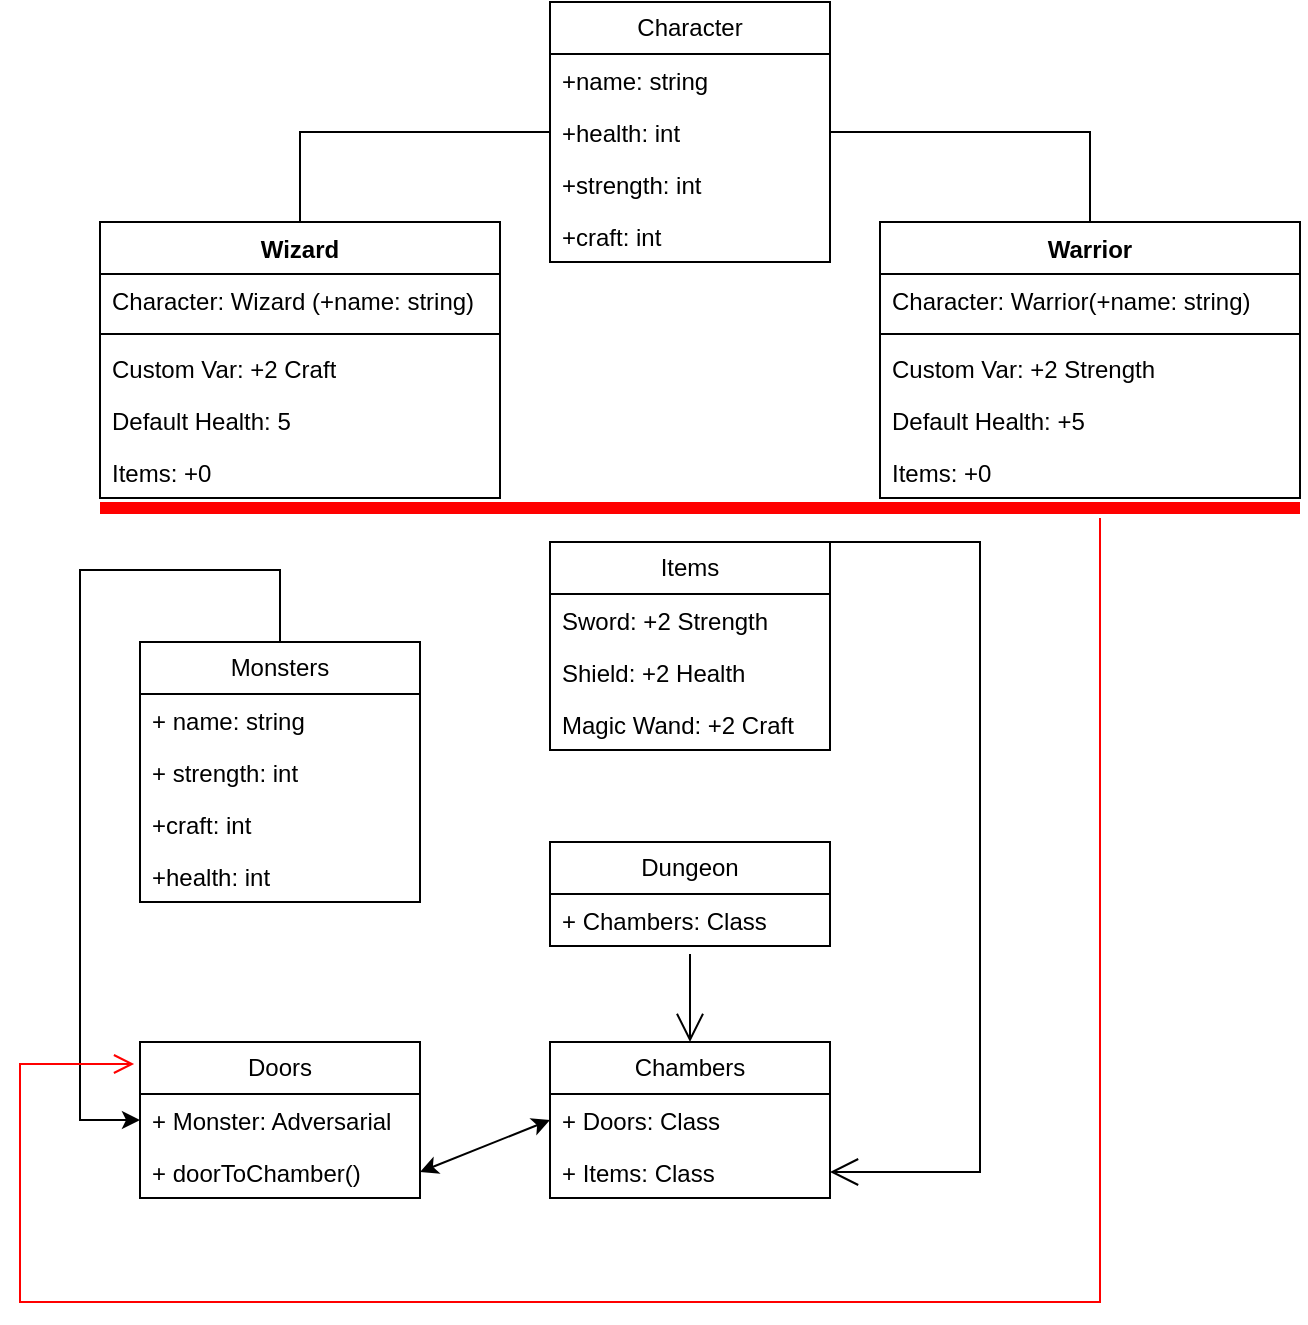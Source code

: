 <mxfile version="27.0.4">
  <diagram name="Page-1" id="Pn2Nsu5pZ47GeVqGHrD3">
    <mxGraphModel dx="703" dy="742" grid="1" gridSize="10" guides="1" tooltips="1" connect="1" arrows="1" fold="1" page="1" pageScale="1" pageWidth="850" pageHeight="1100" math="0" shadow="0">
      <root>
        <mxCell id="0" />
        <mxCell id="1" parent="0" />
        <mxCell id="g9GrFMTHvYbwi3061UDH-7" value="Character" style="swimlane;fontStyle=0;childLayout=stackLayout;horizontal=1;startSize=26;fillColor=none;horizontalStack=0;resizeParent=1;resizeParentMax=0;resizeLast=0;collapsible=1;marginBottom=0;whiteSpace=wrap;html=1;" vertex="1" parent="1">
          <mxGeometry x="355" y="70" width="140" height="130" as="geometry" />
        </mxCell>
        <mxCell id="g9GrFMTHvYbwi3061UDH-8" value="+name: string" style="text;strokeColor=none;fillColor=none;align=left;verticalAlign=top;spacingLeft=4;spacingRight=4;overflow=hidden;rotatable=0;points=[[0,0.5],[1,0.5]];portConstraint=eastwest;whiteSpace=wrap;html=1;" vertex="1" parent="g9GrFMTHvYbwi3061UDH-7">
          <mxGeometry y="26" width="140" height="26" as="geometry" />
        </mxCell>
        <mxCell id="g9GrFMTHvYbwi3061UDH-9" value="+health: int" style="text;strokeColor=none;fillColor=none;align=left;verticalAlign=top;spacingLeft=4;spacingRight=4;overflow=hidden;rotatable=0;points=[[0,0.5],[1,0.5]];portConstraint=eastwest;whiteSpace=wrap;html=1;" vertex="1" parent="g9GrFMTHvYbwi3061UDH-7">
          <mxGeometry y="52" width="140" height="26" as="geometry" />
        </mxCell>
        <mxCell id="g9GrFMTHvYbwi3061UDH-10" value="+strength: int" style="text;strokeColor=none;fillColor=none;align=left;verticalAlign=top;spacingLeft=4;spacingRight=4;overflow=hidden;rotatable=0;points=[[0,0.5],[1,0.5]];portConstraint=eastwest;whiteSpace=wrap;html=1;" vertex="1" parent="g9GrFMTHvYbwi3061UDH-7">
          <mxGeometry y="78" width="140" height="26" as="geometry" />
        </mxCell>
        <mxCell id="g9GrFMTHvYbwi3061UDH-11" value="+craft: int" style="text;strokeColor=none;fillColor=none;align=left;verticalAlign=top;spacingLeft=4;spacingRight=4;overflow=hidden;rotatable=0;points=[[0,0.5],[1,0.5]];portConstraint=eastwest;whiteSpace=wrap;html=1;" vertex="1" parent="g9GrFMTHvYbwi3061UDH-7">
          <mxGeometry y="104" width="140" height="26" as="geometry" />
        </mxCell>
        <mxCell id="g9GrFMTHvYbwi3061UDH-12" value="Wizard" style="swimlane;fontStyle=1;align=center;verticalAlign=top;childLayout=stackLayout;horizontal=1;startSize=26;horizontalStack=0;resizeParent=1;resizeParentMax=0;resizeLast=0;collapsible=1;marginBottom=0;whiteSpace=wrap;html=1;" vertex="1" parent="1">
          <mxGeometry x="130" y="180" width="200" height="138" as="geometry" />
        </mxCell>
        <mxCell id="g9GrFMTHvYbwi3061UDH-13" value="Character: Wizard (+name: string)" style="text;strokeColor=none;fillColor=none;align=left;verticalAlign=top;spacingLeft=4;spacingRight=4;overflow=hidden;rotatable=0;points=[[0,0.5],[1,0.5]];portConstraint=eastwest;whiteSpace=wrap;html=1;" vertex="1" parent="g9GrFMTHvYbwi3061UDH-12">
          <mxGeometry y="26" width="200" height="26" as="geometry" />
        </mxCell>
        <mxCell id="g9GrFMTHvYbwi3061UDH-14" value="" style="line;strokeWidth=1;fillColor=none;align=left;verticalAlign=middle;spacingTop=-1;spacingLeft=3;spacingRight=3;rotatable=0;labelPosition=right;points=[];portConstraint=eastwest;strokeColor=inherit;" vertex="1" parent="g9GrFMTHvYbwi3061UDH-12">
          <mxGeometry y="52" width="200" height="8" as="geometry" />
        </mxCell>
        <mxCell id="g9GrFMTHvYbwi3061UDH-15" value="Custom Var: +2 Craft" style="text;strokeColor=none;fillColor=none;align=left;verticalAlign=top;spacingLeft=4;spacingRight=4;overflow=hidden;rotatable=0;points=[[0,0.5],[1,0.5]];portConstraint=eastwest;whiteSpace=wrap;html=1;" vertex="1" parent="g9GrFMTHvYbwi3061UDH-12">
          <mxGeometry y="60" width="200" height="26" as="geometry" />
        </mxCell>
        <mxCell id="g9GrFMTHvYbwi3061UDH-35" value="Default Health: 5" style="text;strokeColor=none;fillColor=none;align=left;verticalAlign=top;spacingLeft=4;spacingRight=4;overflow=hidden;rotatable=0;points=[[0,0.5],[1,0.5]];portConstraint=eastwest;whiteSpace=wrap;html=1;" vertex="1" parent="g9GrFMTHvYbwi3061UDH-12">
          <mxGeometry y="86" width="200" height="26" as="geometry" />
        </mxCell>
        <mxCell id="g9GrFMTHvYbwi3061UDH-16" value="Items: +0&lt;div&gt;&lt;br&gt;&lt;/div&gt;" style="text;strokeColor=none;fillColor=none;align=left;verticalAlign=top;spacingLeft=4;spacingRight=4;overflow=hidden;rotatable=0;points=[[0,0.5],[1,0.5]];portConstraint=eastwest;whiteSpace=wrap;html=1;" vertex="1" parent="g9GrFMTHvYbwi3061UDH-12">
          <mxGeometry y="112" width="200" height="26" as="geometry" />
        </mxCell>
        <mxCell id="g9GrFMTHvYbwi3061UDH-17" value="Warrior" style="swimlane;fontStyle=1;align=center;verticalAlign=top;childLayout=stackLayout;horizontal=1;startSize=26;horizontalStack=0;resizeParent=1;resizeParentMax=0;resizeLast=0;collapsible=1;marginBottom=0;whiteSpace=wrap;html=1;" vertex="1" parent="1">
          <mxGeometry x="520" y="180" width="210" height="138" as="geometry" />
        </mxCell>
        <mxCell id="g9GrFMTHvYbwi3061UDH-18" value="Character: Warrior(+name: string)" style="text;strokeColor=none;fillColor=none;align=left;verticalAlign=top;spacingLeft=4;spacingRight=4;overflow=hidden;rotatable=0;points=[[0,0.5],[1,0.5]];portConstraint=eastwest;whiteSpace=wrap;html=1;" vertex="1" parent="g9GrFMTHvYbwi3061UDH-17">
          <mxGeometry y="26" width="210" height="26" as="geometry" />
        </mxCell>
        <mxCell id="g9GrFMTHvYbwi3061UDH-19" value="" style="line;strokeWidth=1;fillColor=none;align=left;verticalAlign=middle;spacingTop=-1;spacingLeft=3;spacingRight=3;rotatable=0;labelPosition=right;points=[];portConstraint=eastwest;strokeColor=inherit;" vertex="1" parent="g9GrFMTHvYbwi3061UDH-17">
          <mxGeometry y="52" width="210" height="8" as="geometry" />
        </mxCell>
        <mxCell id="g9GrFMTHvYbwi3061UDH-20" value="Custom Var: +2 Strength" style="text;strokeColor=none;fillColor=none;align=left;verticalAlign=top;spacingLeft=4;spacingRight=4;overflow=hidden;rotatable=0;points=[[0,0.5],[1,0.5]];portConstraint=eastwest;whiteSpace=wrap;html=1;" vertex="1" parent="g9GrFMTHvYbwi3061UDH-17">
          <mxGeometry y="60" width="210" height="26" as="geometry" />
        </mxCell>
        <mxCell id="g9GrFMTHvYbwi3061UDH-21" value="Default Health: +5" style="text;strokeColor=none;fillColor=none;align=left;verticalAlign=top;spacingLeft=4;spacingRight=4;overflow=hidden;rotatable=0;points=[[0,0.5],[1,0.5]];portConstraint=eastwest;whiteSpace=wrap;html=1;" vertex="1" parent="g9GrFMTHvYbwi3061UDH-17">
          <mxGeometry y="86" width="210" height="26" as="geometry" />
        </mxCell>
        <mxCell id="g9GrFMTHvYbwi3061UDH-36" value="Items: +0&lt;div&gt;&lt;br&gt;&lt;/div&gt;" style="text;strokeColor=none;fillColor=none;align=left;verticalAlign=top;spacingLeft=4;spacingRight=4;overflow=hidden;rotatable=0;points=[[0,0.5],[1,0.5]];portConstraint=eastwest;whiteSpace=wrap;html=1;" vertex="1" parent="g9GrFMTHvYbwi3061UDH-17">
          <mxGeometry y="112" width="210" height="26" as="geometry" />
        </mxCell>
        <mxCell id="g9GrFMTHvYbwi3061UDH-22" value="" style="endArrow=none;html=1;edgeStyle=orthogonalEdgeStyle;rounded=0;exitX=0;exitY=0.5;exitDx=0;exitDy=0;entryX=0.5;entryY=0;entryDx=0;entryDy=0;" edge="1" parent="1" source="g9GrFMTHvYbwi3061UDH-9" target="g9GrFMTHvYbwi3061UDH-12">
          <mxGeometry relative="1" as="geometry">
            <mxPoint x="350" y="380" as="sourcePoint" />
            <mxPoint x="510" y="380" as="targetPoint" />
          </mxGeometry>
        </mxCell>
        <mxCell id="g9GrFMTHvYbwi3061UDH-25" value="" style="endArrow=none;html=1;edgeStyle=orthogonalEdgeStyle;rounded=0;exitX=1;exitY=0.5;exitDx=0;exitDy=0;entryX=0.5;entryY=0;entryDx=0;entryDy=0;" edge="1" parent="1" source="g9GrFMTHvYbwi3061UDH-9" target="g9GrFMTHvYbwi3061UDH-17">
          <mxGeometry relative="1" as="geometry">
            <mxPoint x="350" y="380" as="sourcePoint" />
            <mxPoint x="510" y="380" as="targetPoint" />
          </mxGeometry>
        </mxCell>
        <mxCell id="g9GrFMTHvYbwi3061UDH-28" value="Items" style="swimlane;fontStyle=0;childLayout=stackLayout;horizontal=1;startSize=26;fillColor=none;horizontalStack=0;resizeParent=1;resizeParentMax=0;resizeLast=0;collapsible=1;marginBottom=0;whiteSpace=wrap;html=1;" vertex="1" parent="1">
          <mxGeometry x="355" y="340" width="140" height="104" as="geometry" />
        </mxCell>
        <mxCell id="g9GrFMTHvYbwi3061UDH-29" value="Sword: +2 Strength" style="text;strokeColor=none;fillColor=none;align=left;verticalAlign=top;spacingLeft=4;spacingRight=4;overflow=hidden;rotatable=0;points=[[0,0.5],[1,0.5]];portConstraint=eastwest;whiteSpace=wrap;html=1;" vertex="1" parent="g9GrFMTHvYbwi3061UDH-28">
          <mxGeometry y="26" width="140" height="26" as="geometry" />
        </mxCell>
        <mxCell id="g9GrFMTHvYbwi3061UDH-30" value="Shield: +2 Health" style="text;strokeColor=none;fillColor=none;align=left;verticalAlign=top;spacingLeft=4;spacingRight=4;overflow=hidden;rotatable=0;points=[[0,0.5],[1,0.5]];portConstraint=eastwest;whiteSpace=wrap;html=1;" vertex="1" parent="g9GrFMTHvYbwi3061UDH-28">
          <mxGeometry y="52" width="140" height="26" as="geometry" />
        </mxCell>
        <mxCell id="g9GrFMTHvYbwi3061UDH-31" value="Magic Wand: +2 Craft" style="text;strokeColor=none;fillColor=none;align=left;verticalAlign=top;spacingLeft=4;spacingRight=4;overflow=hidden;rotatable=0;points=[[0,0.5],[1,0.5]];portConstraint=eastwest;whiteSpace=wrap;html=1;" vertex="1" parent="g9GrFMTHvYbwi3061UDH-28">
          <mxGeometry y="78" width="140" height="26" as="geometry" />
        </mxCell>
        <mxCell id="g9GrFMTHvYbwi3061UDH-37" value="Dungeon" style="swimlane;fontStyle=0;childLayout=stackLayout;horizontal=1;startSize=26;fillColor=none;horizontalStack=0;resizeParent=1;resizeParentMax=0;resizeLast=0;collapsible=1;marginBottom=0;whiteSpace=wrap;html=1;" vertex="1" parent="1">
          <mxGeometry x="355" y="490" width="140" height="52" as="geometry" />
        </mxCell>
        <mxCell id="g9GrFMTHvYbwi3061UDH-38" value="+ Chambers: Class" style="text;strokeColor=none;fillColor=none;align=left;verticalAlign=top;spacingLeft=4;spacingRight=4;overflow=hidden;rotatable=0;points=[[0,0.5],[1,0.5]];portConstraint=eastwest;whiteSpace=wrap;html=1;" vertex="1" parent="g9GrFMTHvYbwi3061UDH-37">
          <mxGeometry y="26" width="140" height="26" as="geometry" />
        </mxCell>
        <mxCell id="g9GrFMTHvYbwi3061UDH-41" value="Doors" style="swimlane;fontStyle=0;childLayout=stackLayout;horizontal=1;startSize=26;fillColor=none;horizontalStack=0;resizeParent=1;resizeParentMax=0;resizeLast=0;collapsible=1;marginBottom=0;whiteSpace=wrap;html=1;" vertex="1" parent="1">
          <mxGeometry x="150" y="590" width="140" height="78" as="geometry" />
        </mxCell>
        <mxCell id="g9GrFMTHvYbwi3061UDH-42" value="+ Monster: Adversarial" style="text;strokeColor=none;fillColor=none;align=left;verticalAlign=top;spacingLeft=4;spacingRight=4;overflow=hidden;rotatable=0;points=[[0,0.5],[1,0.5]];portConstraint=eastwest;whiteSpace=wrap;html=1;" vertex="1" parent="g9GrFMTHvYbwi3061UDH-41">
          <mxGeometry y="26" width="140" height="26" as="geometry" />
        </mxCell>
        <mxCell id="g9GrFMTHvYbwi3061UDH-43" value="+ doorToChamber()" style="text;strokeColor=none;fillColor=none;align=left;verticalAlign=top;spacingLeft=4;spacingRight=4;overflow=hidden;rotatable=0;points=[[0,0.5],[1,0.5]];portConstraint=eastwest;whiteSpace=wrap;html=1;" vertex="1" parent="g9GrFMTHvYbwi3061UDH-41">
          <mxGeometry y="52" width="140" height="26" as="geometry" />
        </mxCell>
        <mxCell id="g9GrFMTHvYbwi3061UDH-45" value="Chambers" style="swimlane;fontStyle=0;childLayout=stackLayout;horizontal=1;startSize=26;fillColor=none;horizontalStack=0;resizeParent=1;resizeParentMax=0;resizeLast=0;collapsible=1;marginBottom=0;whiteSpace=wrap;html=1;" vertex="1" parent="1">
          <mxGeometry x="355" y="590" width="140" height="78" as="geometry" />
        </mxCell>
        <mxCell id="g9GrFMTHvYbwi3061UDH-46" value="+ Doors: Class" style="text;strokeColor=none;fillColor=none;align=left;verticalAlign=top;spacingLeft=4;spacingRight=4;overflow=hidden;rotatable=0;points=[[0,0.5],[1,0.5]];portConstraint=eastwest;whiteSpace=wrap;html=1;" vertex="1" parent="g9GrFMTHvYbwi3061UDH-45">
          <mxGeometry y="26" width="140" height="26" as="geometry" />
        </mxCell>
        <mxCell id="g9GrFMTHvYbwi3061UDH-47" value="+ Items: Class" style="text;strokeColor=none;fillColor=none;align=left;verticalAlign=top;spacingLeft=4;spacingRight=4;overflow=hidden;rotatable=0;points=[[0,0.5],[1,0.5]];portConstraint=eastwest;whiteSpace=wrap;html=1;" vertex="1" parent="g9GrFMTHvYbwi3061UDH-45">
          <mxGeometry y="52" width="140" height="26" as="geometry" />
        </mxCell>
        <mxCell id="g9GrFMTHvYbwi3061UDH-58" value="" style="edgeStyle=orthogonalEdgeStyle;rounded=0;orthogonalLoop=1;jettySize=auto;html=1;entryX=0;entryY=0.5;entryDx=0;entryDy=0;" edge="1" parent="1" source="g9GrFMTHvYbwi3061UDH-49" target="g9GrFMTHvYbwi3061UDH-42">
          <mxGeometry relative="1" as="geometry">
            <Array as="points">
              <mxPoint x="220" y="354" />
              <mxPoint x="120" y="354" />
              <mxPoint x="120" y="629" />
            </Array>
          </mxGeometry>
        </mxCell>
        <mxCell id="g9GrFMTHvYbwi3061UDH-49" value="Monsters" style="swimlane;fontStyle=0;childLayout=stackLayout;horizontal=1;startSize=26;fillColor=none;horizontalStack=0;resizeParent=1;resizeParentMax=0;resizeLast=0;collapsible=1;marginBottom=0;whiteSpace=wrap;html=1;" vertex="1" parent="1">
          <mxGeometry x="150" y="390" width="140" height="130" as="geometry" />
        </mxCell>
        <mxCell id="g9GrFMTHvYbwi3061UDH-50" value="+ name: string" style="text;strokeColor=none;fillColor=none;align=left;verticalAlign=top;spacingLeft=4;spacingRight=4;overflow=hidden;rotatable=0;points=[[0,0.5],[1,0.5]];portConstraint=eastwest;whiteSpace=wrap;html=1;" vertex="1" parent="g9GrFMTHvYbwi3061UDH-49">
          <mxGeometry y="26" width="140" height="26" as="geometry" />
        </mxCell>
        <mxCell id="g9GrFMTHvYbwi3061UDH-51" value="+ strength: int" style="text;strokeColor=none;fillColor=none;align=left;verticalAlign=top;spacingLeft=4;spacingRight=4;overflow=hidden;rotatable=0;points=[[0,0.5],[1,0.5]];portConstraint=eastwest;whiteSpace=wrap;html=1;" vertex="1" parent="g9GrFMTHvYbwi3061UDH-49">
          <mxGeometry y="52" width="140" height="26" as="geometry" />
        </mxCell>
        <mxCell id="g9GrFMTHvYbwi3061UDH-55" value="+craft: int" style="text;strokeColor=none;fillColor=none;align=left;verticalAlign=top;spacingLeft=4;spacingRight=4;overflow=hidden;rotatable=0;points=[[0,0.5],[1,0.5]];portConstraint=eastwest;whiteSpace=wrap;html=1;" vertex="1" parent="g9GrFMTHvYbwi3061UDH-49">
          <mxGeometry y="78" width="140" height="26" as="geometry" />
        </mxCell>
        <mxCell id="g9GrFMTHvYbwi3061UDH-52" value="+health: int" style="text;strokeColor=none;fillColor=none;align=left;verticalAlign=top;spacingLeft=4;spacingRight=4;overflow=hidden;rotatable=0;points=[[0,0.5],[1,0.5]];portConstraint=eastwest;whiteSpace=wrap;html=1;" vertex="1" parent="g9GrFMTHvYbwi3061UDH-49">
          <mxGeometry y="104" width="140" height="26" as="geometry" />
        </mxCell>
        <mxCell id="g9GrFMTHvYbwi3061UDH-60" value="" style="endArrow=classic;startArrow=classic;html=1;rounded=0;exitX=1;exitY=0.5;exitDx=0;exitDy=0;entryX=0;entryY=0.5;entryDx=0;entryDy=0;" edge="1" parent="1" source="g9GrFMTHvYbwi3061UDH-43" target="g9GrFMTHvYbwi3061UDH-46">
          <mxGeometry width="50" height="50" relative="1" as="geometry">
            <mxPoint x="410" y="610" as="sourcePoint" />
            <mxPoint x="460" y="560" as="targetPoint" />
          </mxGeometry>
        </mxCell>
        <mxCell id="g9GrFMTHvYbwi3061UDH-61" value="" style="endArrow=open;endFill=1;endSize=12;html=1;rounded=0;exitX=0.5;exitY=1.154;exitDx=0;exitDy=0;exitPerimeter=0;entryX=0.5;entryY=0;entryDx=0;entryDy=0;" edge="1" parent="1" source="g9GrFMTHvYbwi3061UDH-38" target="g9GrFMTHvYbwi3061UDH-45">
          <mxGeometry width="160" relative="1" as="geometry">
            <mxPoint x="350" y="580" as="sourcePoint" />
            <mxPoint x="510" y="580" as="targetPoint" />
          </mxGeometry>
        </mxCell>
        <mxCell id="g9GrFMTHvYbwi3061UDH-63" value="" style="endArrow=open;endFill=1;endSize=12;html=1;rounded=0;exitX=0.5;exitY=0;exitDx=0;exitDy=0;entryX=1;entryY=0.5;entryDx=0;entryDy=0;" edge="1" parent="1" source="g9GrFMTHvYbwi3061UDH-28" target="g9GrFMTHvYbwi3061UDH-47">
          <mxGeometry width="160" relative="1" as="geometry">
            <mxPoint x="350" y="480" as="sourcePoint" />
            <mxPoint x="570" y="660" as="targetPoint" />
            <Array as="points">
              <mxPoint x="570" y="340" />
              <mxPoint x="570" y="655" />
            </Array>
          </mxGeometry>
        </mxCell>
        <mxCell id="g9GrFMTHvYbwi3061UDH-64" value="" style="shape=line;html=1;strokeWidth=6;strokeColor=#ff0000;" vertex="1" parent="1">
          <mxGeometry x="130" y="318" width="600" height="10" as="geometry" />
        </mxCell>
        <mxCell id="g9GrFMTHvYbwi3061UDH-65" value="" style="edgeStyle=orthogonalEdgeStyle;html=1;verticalAlign=bottom;endArrow=open;endSize=8;strokeColor=#ff0000;rounded=0;entryX=-0.021;entryY=0.141;entryDx=0;entryDy=0;entryPerimeter=0;" edge="1" source="g9GrFMTHvYbwi3061UDH-64" parent="1" target="g9GrFMTHvYbwi3061UDH-41">
          <mxGeometry relative="1" as="geometry">
            <mxPoint x="90" y="590" as="targetPoint" />
            <Array as="points">
              <mxPoint x="630" y="720" />
              <mxPoint x="90" y="720" />
              <mxPoint x="90" y="601" />
            </Array>
          </mxGeometry>
        </mxCell>
      </root>
    </mxGraphModel>
  </diagram>
</mxfile>
